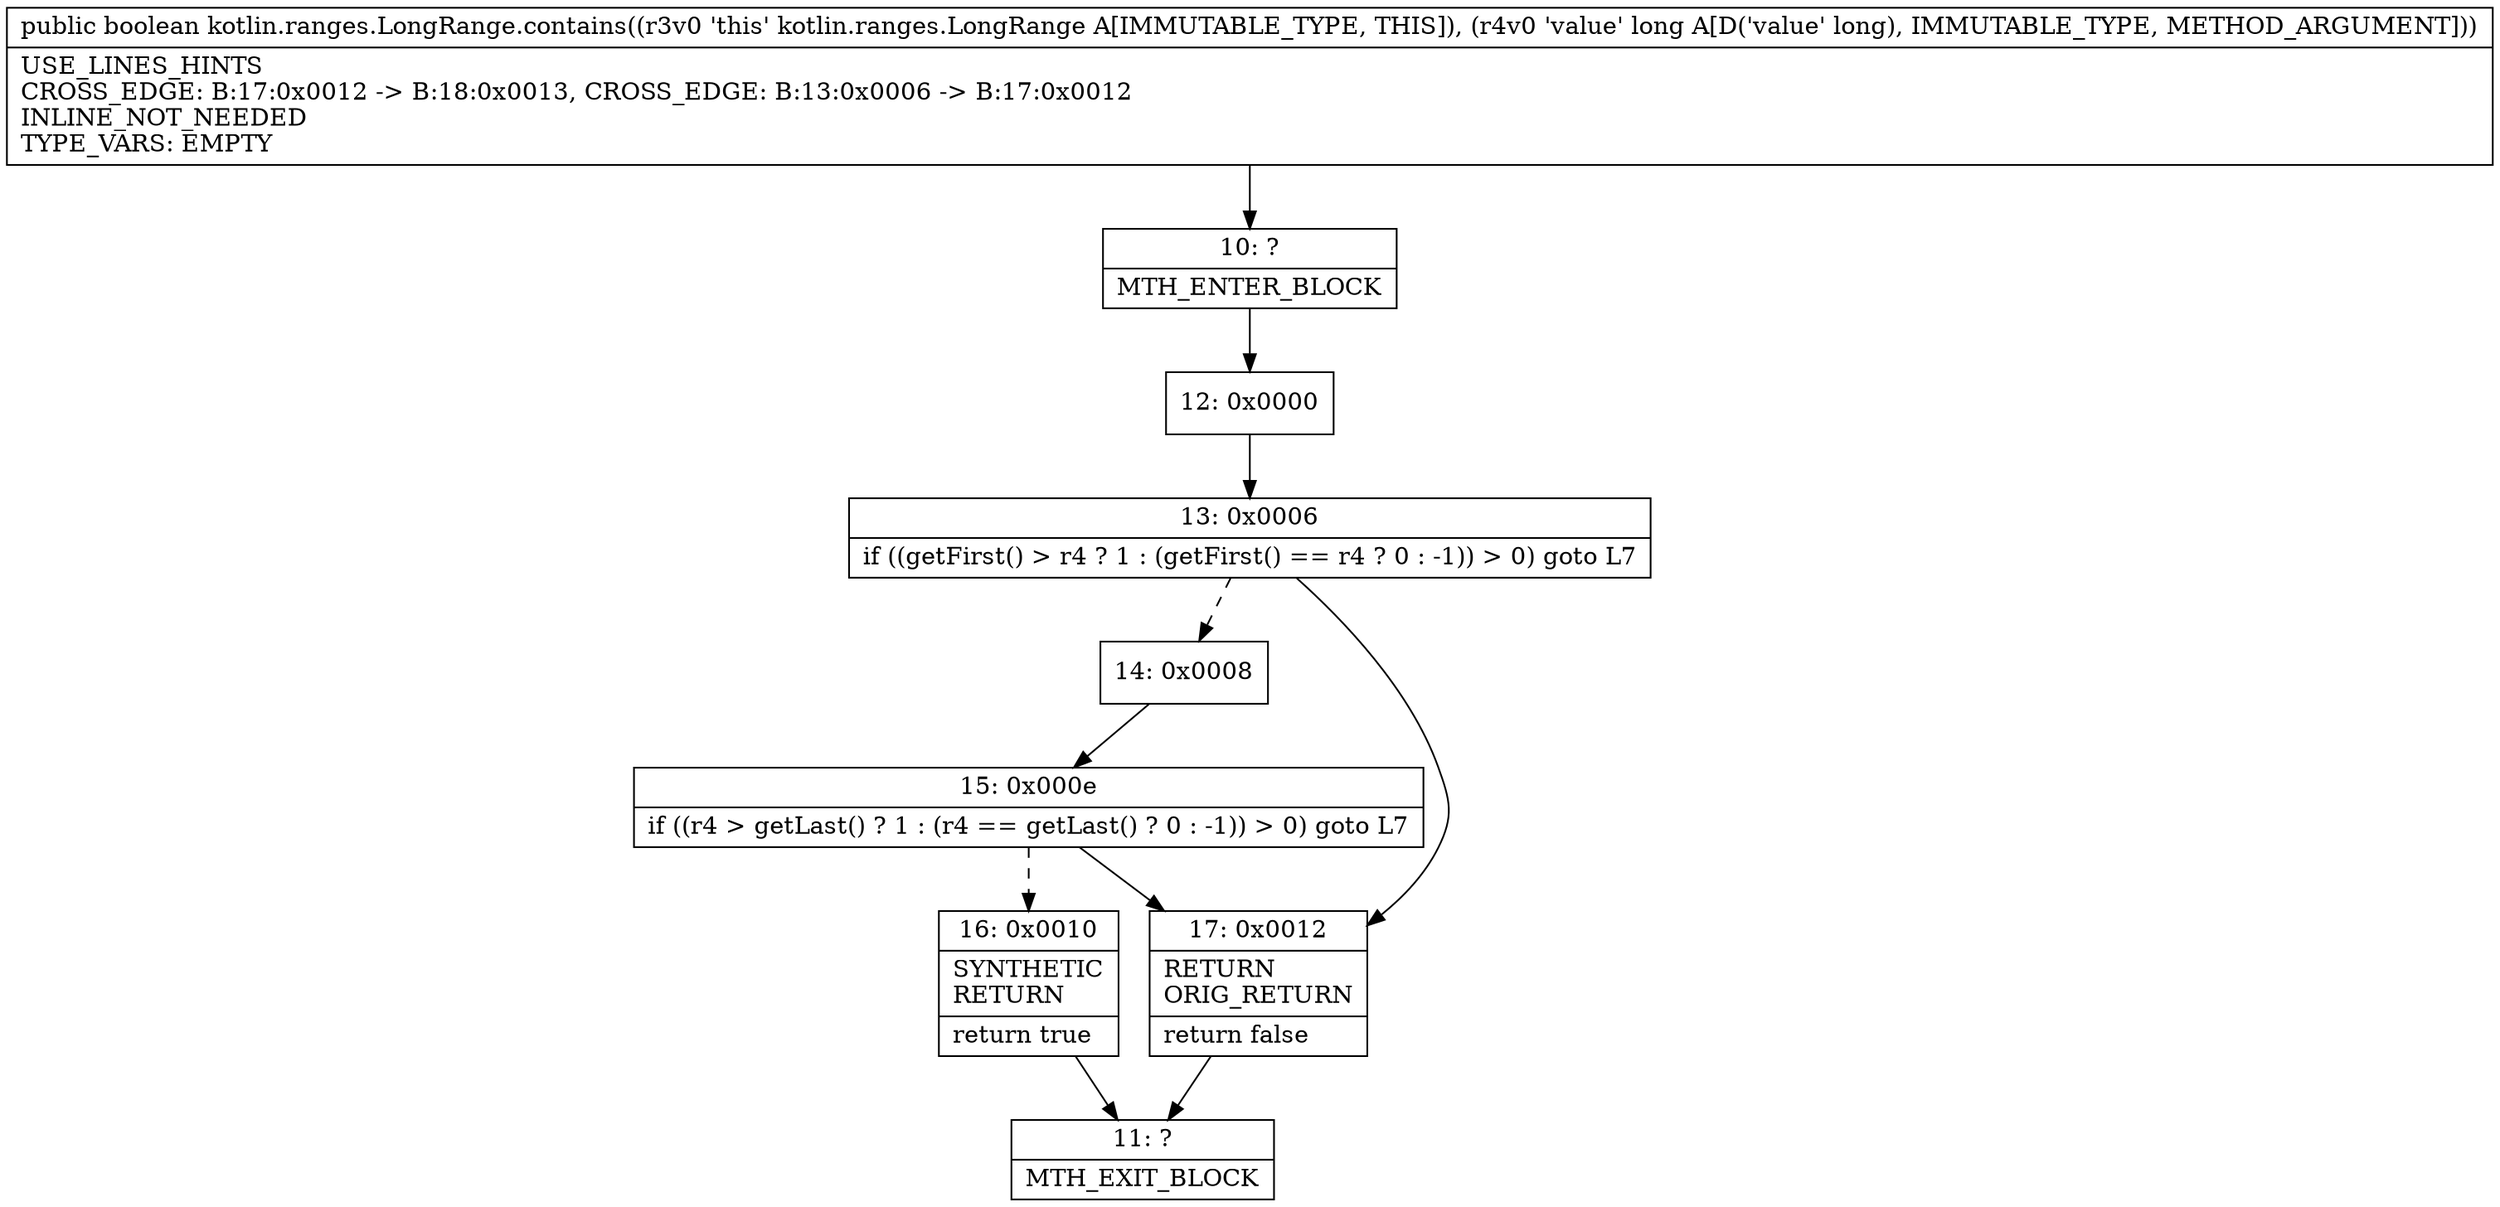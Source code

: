 digraph "CFG forkotlin.ranges.LongRange.contains(J)Z" {
Node_10 [shape=record,label="{10\:\ ?|MTH_ENTER_BLOCK\l}"];
Node_12 [shape=record,label="{12\:\ 0x0000}"];
Node_13 [shape=record,label="{13\:\ 0x0006|if ((getFirst() \> r4 ? 1 : (getFirst() == r4 ? 0 : \-1)) \> 0) goto L7\l}"];
Node_14 [shape=record,label="{14\:\ 0x0008}"];
Node_15 [shape=record,label="{15\:\ 0x000e|if ((r4 \> getLast() ? 1 : (r4 == getLast() ? 0 : \-1)) \> 0) goto L7\l}"];
Node_16 [shape=record,label="{16\:\ 0x0010|SYNTHETIC\lRETURN\l|return true\l}"];
Node_11 [shape=record,label="{11\:\ ?|MTH_EXIT_BLOCK\l}"];
Node_17 [shape=record,label="{17\:\ 0x0012|RETURN\lORIG_RETURN\l|return false\l}"];
MethodNode[shape=record,label="{public boolean kotlin.ranges.LongRange.contains((r3v0 'this' kotlin.ranges.LongRange A[IMMUTABLE_TYPE, THIS]), (r4v0 'value' long A[D('value' long), IMMUTABLE_TYPE, METHOD_ARGUMENT]))  | USE_LINES_HINTS\lCROSS_EDGE: B:17:0x0012 \-\> B:18:0x0013, CROSS_EDGE: B:13:0x0006 \-\> B:17:0x0012\lINLINE_NOT_NEEDED\lTYPE_VARS: EMPTY\l}"];
MethodNode -> Node_10;Node_10 -> Node_12;
Node_12 -> Node_13;
Node_13 -> Node_14[style=dashed];
Node_13 -> Node_17;
Node_14 -> Node_15;
Node_15 -> Node_16[style=dashed];
Node_15 -> Node_17;
Node_16 -> Node_11;
Node_17 -> Node_11;
}

